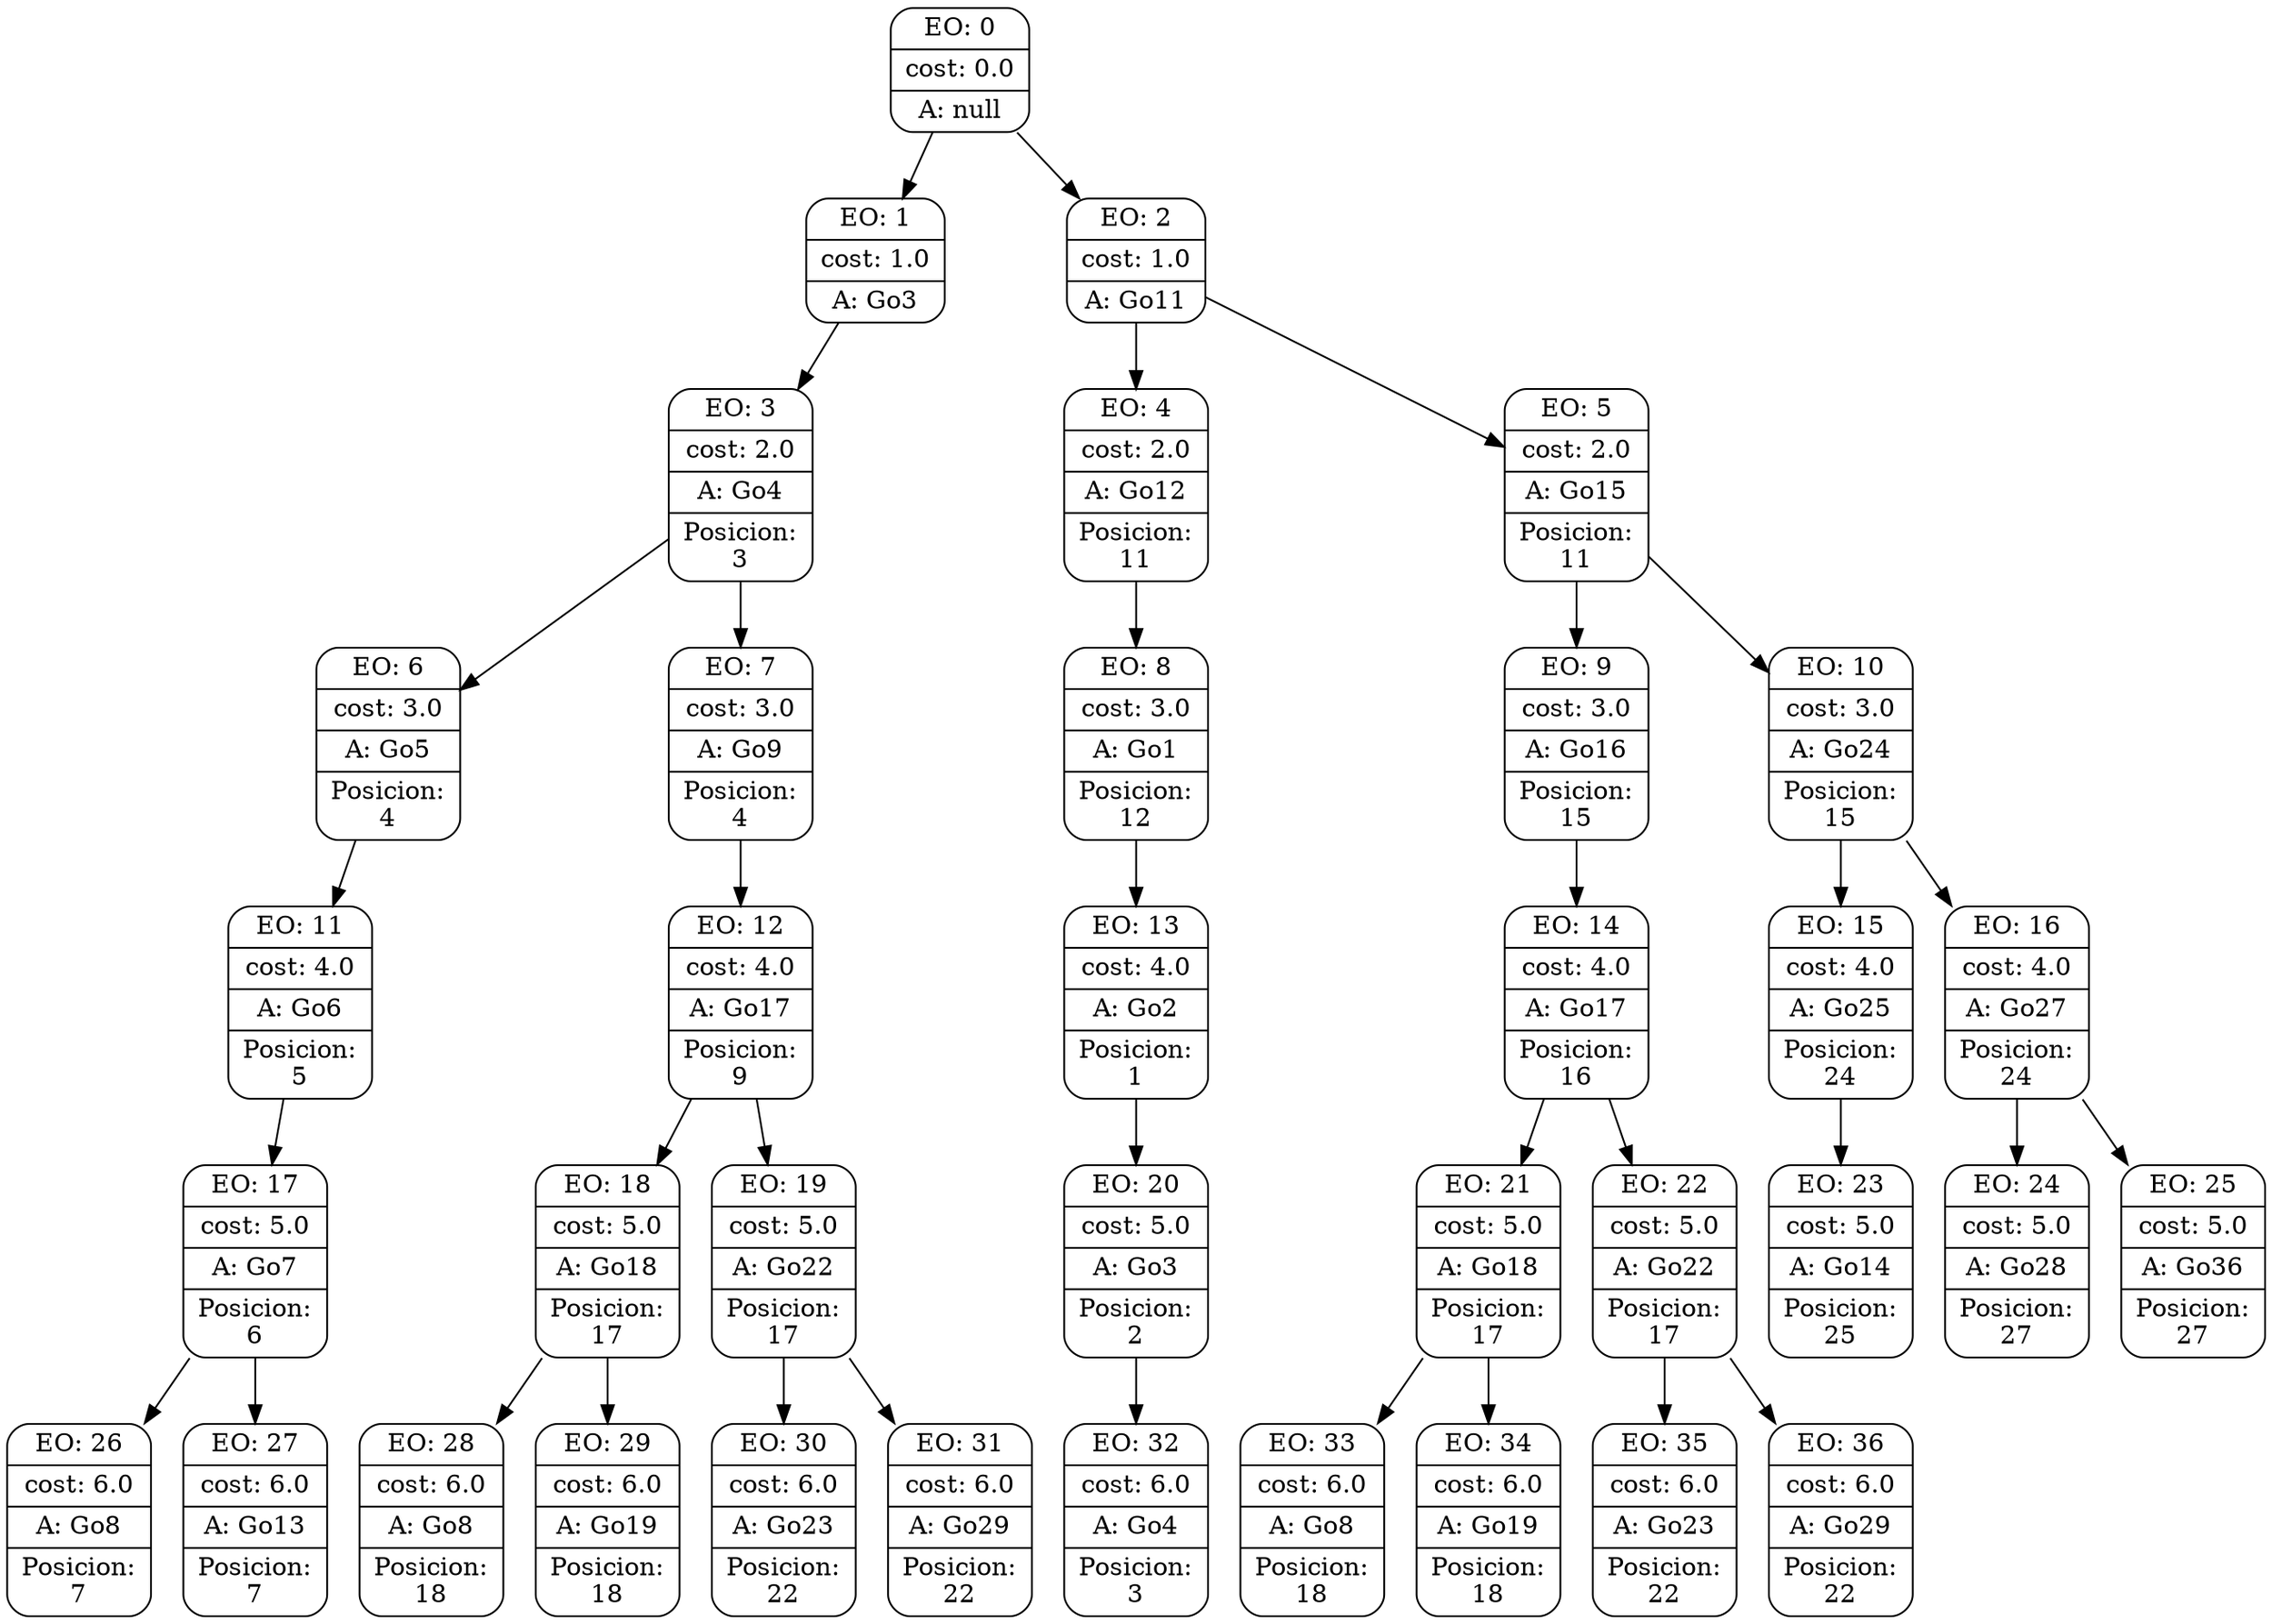 digraph g {
node [shape = Mrecord];
nodo0[label="{EO: 0|cost: 0.0|A: null}"]
nodo1[label="{EO: 1|cost: 1.0|A: Go3}"]
nodo3[label="{EO: 3|cost: 2.0|A: Go4|Posicion:\n3}"]
nodo6[label="{EO: 6|cost: 3.0|A: Go5|Posicion:\n4}"]
nodo11[label="{EO: 11|cost: 4.0|A: Go6|Posicion:\n5}"]
nodo17[label="{EO: 17|cost: 5.0|A: Go7|Posicion:\n6}"]
nodo26[label="{EO: 26|cost: 6.0|A: Go8|Posicion:\n7}"]

nodo17 -> nodo26;
nodo27[label="{EO: 27|cost: 6.0|A: Go13|Posicion:\n7}"]

nodo17 -> nodo27;

nodo11 -> nodo17;

nodo6 -> nodo11;

nodo3 -> nodo6;
nodo7[label="{EO: 7|cost: 3.0|A: Go9|Posicion:\n4}"]
nodo12[label="{EO: 12|cost: 4.0|A: Go17|Posicion:\n9}"]
nodo18[label="{EO: 18|cost: 5.0|A: Go18|Posicion:\n17}"]
nodo28[label="{EO: 28|cost: 6.0|A: Go8|Posicion:\n18}"]

nodo18 -> nodo28;
nodo29[label="{EO: 29|cost: 6.0|A: Go19|Posicion:\n18}"]

nodo18 -> nodo29;

nodo12 -> nodo18;
nodo19[label="{EO: 19|cost: 5.0|A: Go22|Posicion:\n17}"]
nodo30[label="{EO: 30|cost: 6.0|A: Go23|Posicion:\n22}"]

nodo19 -> nodo30;
nodo31[label="{EO: 31|cost: 6.0|A: Go29|Posicion:\n22}"]

nodo19 -> nodo31;

nodo12 -> nodo19;

nodo7 -> nodo12;

nodo3 -> nodo7;

nodo1 -> nodo3;

nodo0 -> nodo1;
nodo2[label="{EO: 2|cost: 1.0|A: Go11}"]
nodo4[label="{EO: 4|cost: 2.0|A: Go12|Posicion:\n11}"]
nodo8[label="{EO: 8|cost: 3.0|A: Go1|Posicion:\n12}"]
nodo13[label="{EO: 13|cost: 4.0|A: Go2|Posicion:\n1}"]
nodo20[label="{EO: 20|cost: 5.0|A: Go3|Posicion:\n2}"]
nodo32[label="{EO: 32|cost: 6.0|A: Go4|Posicion:\n3}"]

nodo20 -> nodo32;

nodo13 -> nodo20;

nodo8 -> nodo13;

nodo4 -> nodo8;

nodo2 -> nodo4;
nodo5[label="{EO: 5|cost: 2.0|A: Go15|Posicion:\n11}"]
nodo9[label="{EO: 9|cost: 3.0|A: Go16|Posicion:\n15}"]
nodo14[label="{EO: 14|cost: 4.0|A: Go17|Posicion:\n16}"]
nodo21[label="{EO: 21|cost: 5.0|A: Go18|Posicion:\n17}"]
nodo33[label="{EO: 33|cost: 6.0|A: Go8|Posicion:\n18}"]

nodo21 -> nodo33;
nodo34[label="{EO: 34|cost: 6.0|A: Go19|Posicion:\n18}"]

nodo21 -> nodo34;

nodo14 -> nodo21;
nodo22[label="{EO: 22|cost: 5.0|A: Go22|Posicion:\n17}"]
nodo35[label="{EO: 35|cost: 6.0|A: Go23|Posicion:\n22}"]

nodo22 -> nodo35;
nodo36[label="{EO: 36|cost: 6.0|A: Go29|Posicion:\n22}"]

nodo22 -> nodo36;

nodo14 -> nodo22;

nodo9 -> nodo14;

nodo5 -> nodo9;
nodo10[label="{EO: 10|cost: 3.0|A: Go24|Posicion:\n15}"]
nodo15[label="{EO: 15|cost: 4.0|A: Go25|Posicion:\n24}"]
nodo23[label="{EO: 23|cost: 5.0|A: Go14|Posicion:\n25}"]

nodo15 -> nodo23;

nodo10 -> nodo15;
nodo16[label="{EO: 16|cost: 4.0|A: Go27|Posicion:\n24}"]
nodo24[label="{EO: 24|cost: 5.0|A: Go28|Posicion:\n27}"]

nodo16 -> nodo24;
nodo25[label="{EO: 25|cost: 5.0|A: Go36|Posicion:\n27}"]

nodo16 -> nodo25;

nodo10 -> nodo16;

nodo5 -> nodo10;

nodo2 -> nodo5;

nodo0 -> nodo2;


}